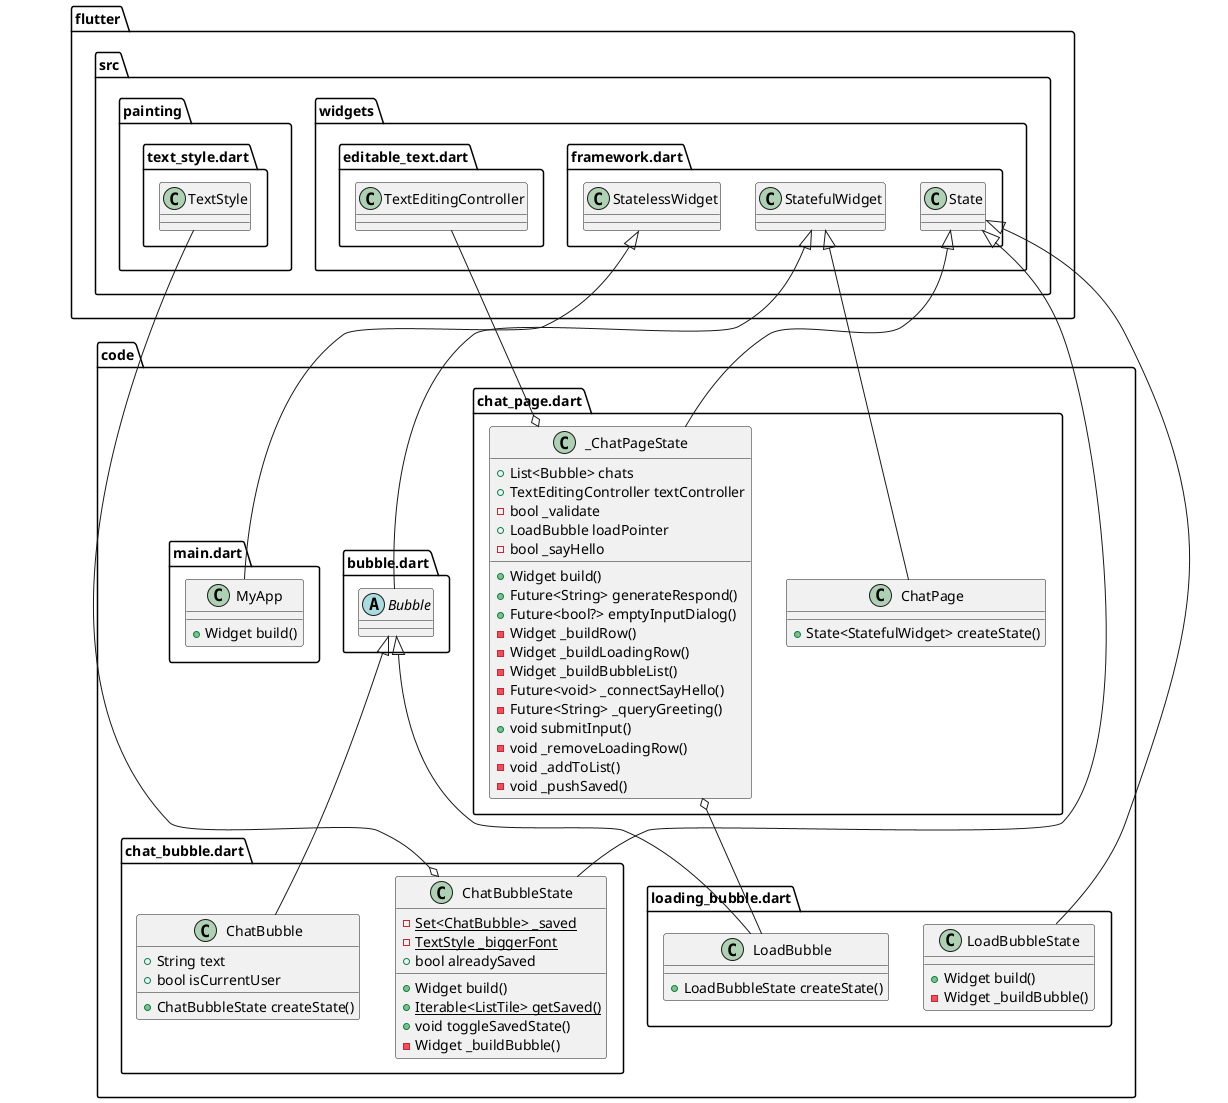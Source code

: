 @startuml
set namespaceSeparator ::

abstract class "code::bubble.dart::Bubble" {
}

"flutter::src::widgets::framework.dart::StatefulWidget" <|-- "code::bubble.dart::Bubble"

class "code::chat_bubble.dart::ChatBubble" {
  +String text
  +bool isCurrentUser
  +ChatBubbleState createState()
}

"code::bubble.dart::Bubble" <|-- "code::chat_bubble.dart::ChatBubble"

class "code::chat_bubble.dart::ChatBubbleState" {
  {static} -Set<ChatBubble> _saved
  {static} -TextStyle _biggerFont
  +bool alreadySaved
  +Widget build()
  {static} +Iterable<ListTile> getSaved()
  +void toggleSavedState()
  -Widget _buildBubble()
}

"code::chat_bubble.dart::ChatBubbleState" o-- "flutter::src::painting::text_style.dart::TextStyle"
"flutter::src::widgets::framework.dart::State" <|-- "code::chat_bubble.dart::ChatBubbleState"

class "code::chat_page.dart::ChatPage" {
  +State<StatefulWidget> createState()
}

"flutter::src::widgets::framework.dart::StatefulWidget" <|-- "code::chat_page.dart::ChatPage"

class "code::chat_page.dart::_ChatPageState" {
  +List<Bubble> chats
  +TextEditingController textController
  -bool _validate
  +LoadBubble loadPointer
  -bool _sayHello
  +Widget build()
  +Future<String> generateRespond()
  +Future<bool?> emptyInputDialog()
  -Widget _buildRow()
  -Widget _buildLoadingRow()
  -Widget _buildBubbleList()
  -Future<void> _connectSayHello()
  -Future<String> _queryGreeting()
  +void submitInput()
  -void _removeLoadingRow()
  -void _addToList()
  -void _pushSaved()
}

"code::chat_page.dart::_ChatPageState" o-- "flutter::src::widgets::editable_text.dart::TextEditingController"
"code::chat_page.dart::_ChatPageState" o-- "code::loading_bubble.dart::LoadBubble"
"flutter::src::widgets::framework.dart::State" <|-- "code::chat_page.dart::_ChatPageState"

class "code::loading_bubble.dart::LoadBubble" {
  +LoadBubbleState createState()
}

"code::bubble.dart::Bubble" <|-- "code::loading_bubble.dart::LoadBubble"

class "code::loading_bubble.dart::LoadBubbleState" {
  +Widget build()
  -Widget _buildBubble()
}

"flutter::src::widgets::framework.dart::State" <|-- "code::loading_bubble.dart::LoadBubbleState"

class "code::main.dart::MyApp" {
  +Widget build()
}

"flutter::src::widgets::framework.dart::StatelessWidget" <|-- "code::main.dart::MyApp"


@enduml
